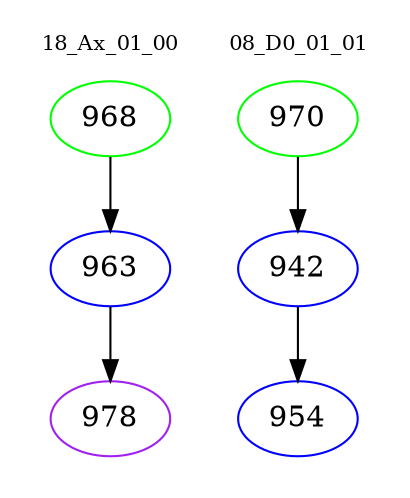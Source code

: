 digraph{
subgraph cluster_0 {
color = white
label = "18_Ax_01_00";
fontsize=10;
T0_968 [label="968", color="green"]
T0_968 -> T0_963 [color="black"]
T0_963 [label="963", color="blue"]
T0_963 -> T0_978 [color="black"]
T0_978 [label="978", color="purple"]
}
subgraph cluster_1 {
color = white
label = "08_D0_01_01";
fontsize=10;
T1_970 [label="970", color="green"]
T1_970 -> T1_942 [color="black"]
T1_942 [label="942", color="blue"]
T1_942 -> T1_954 [color="black"]
T1_954 [label="954", color="blue"]
}
}
